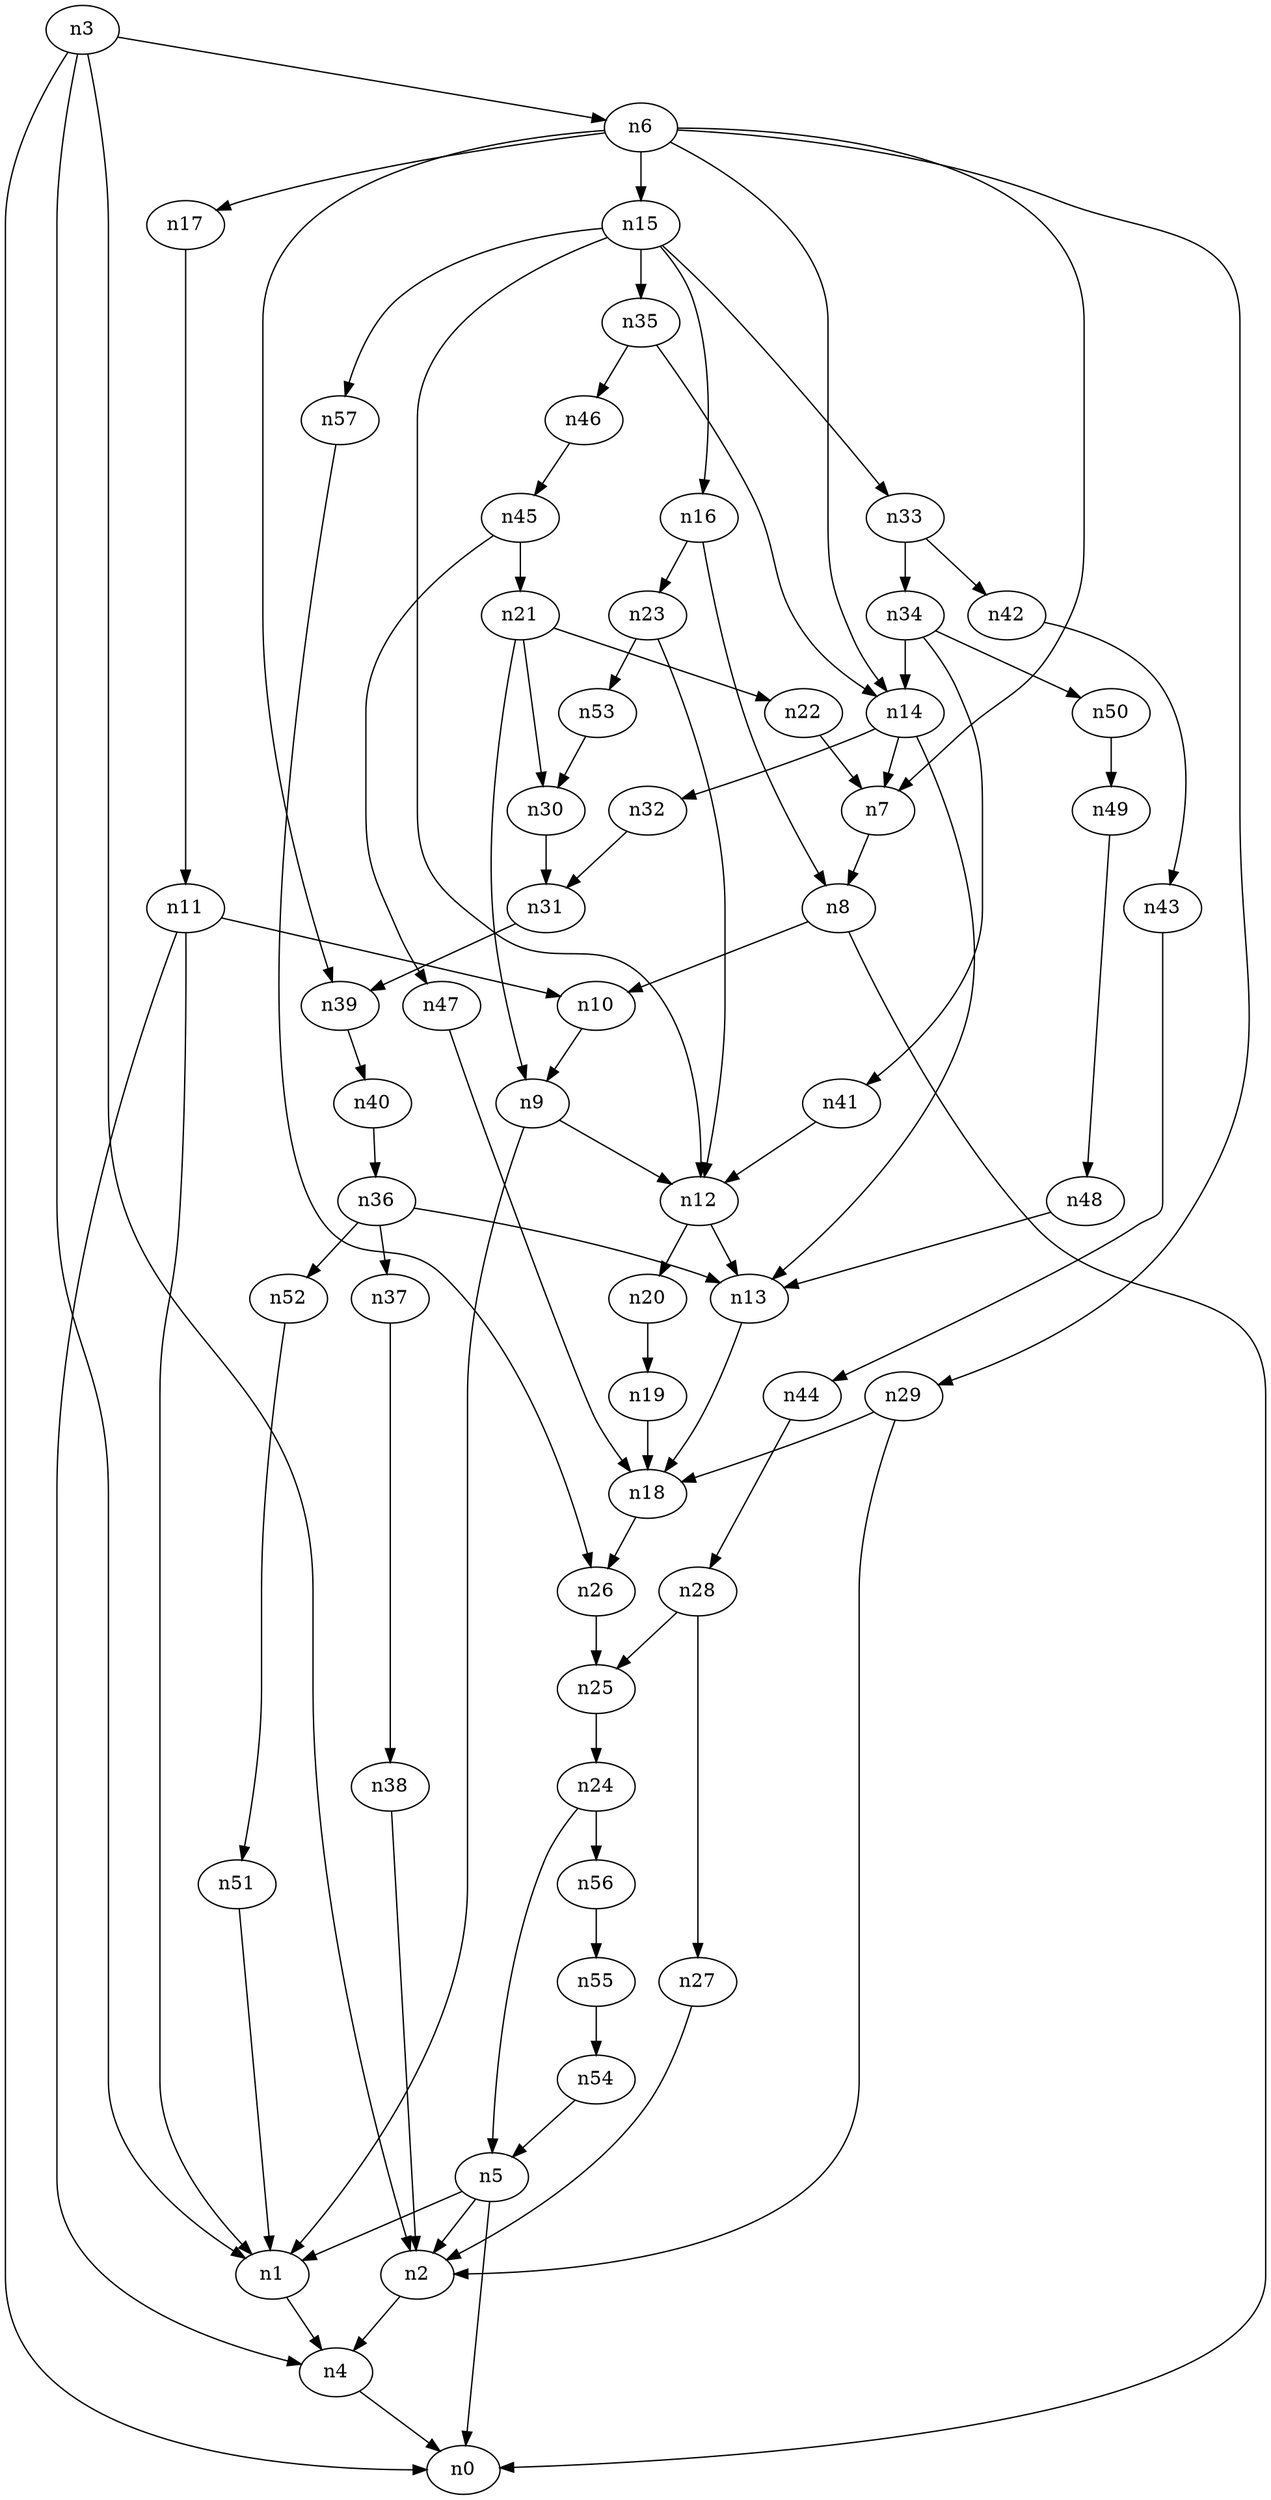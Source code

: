 digraph G {
	n1 -> n4	 [_graphml_id=e4];
	n2 -> n4	 [_graphml_id=e7];
	n3 -> n0	 [_graphml_id=e0];
	n3 -> n1	 [_graphml_id=e3];
	n3 -> n2	 [_graphml_id=e6];
	n3 -> n6	 [_graphml_id=e9];
	n4 -> n0	 [_graphml_id=e1];
	n5 -> n0	 [_graphml_id=e2];
	n5 -> n1	 [_graphml_id=e5];
	n5 -> n2	 [_graphml_id=e8];
	n6 -> n7	 [_graphml_id=e10];
	n6 -> n14	 [_graphml_id=e22];
	n6 -> n15	 [_graphml_id=e23];
	n6 -> n17	 [_graphml_id=e26];
	n6 -> n29	 [_graphml_id=e65];
	n6 -> n39	 [_graphml_id=e75];
	n7 -> n8	 [_graphml_id=e11];
	n8 -> n0	 [_graphml_id=e12];
	n8 -> n10	 [_graphml_id=e15];
	n9 -> n1	 [_graphml_id=e13];
	n9 -> n12	 [_graphml_id=e19];
	n10 -> n9	 [_graphml_id=e14];
	n11 -> n1	 [_graphml_id=e17];
	n11 -> n4	 [_graphml_id=e16];
	n11 -> n10	 [_graphml_id=e18];
	n12 -> n13	 [_graphml_id=e20];
	n12 -> n20	 [_graphml_id=e31];
	n13 -> n18	 [_graphml_id=e28];
	n14 -> n7	 [_graphml_id=e37];
	n14 -> n13	 [_graphml_id=e21];
	n14 -> n32	 [_graphml_id=e50];
	n15 -> n12	 [_graphml_id=e85];
	n15 -> n16	 [_graphml_id=e24];
	n15 -> n33	 [_graphml_id=e51];
	n15 -> n35	 [_graphml_id=e55];
	n15 -> n57	 [_graphml_id=e90];
	n16 -> n8	 [_graphml_id=e25];
	n16 -> n23	 [_graphml_id=e36];
	n17 -> n11	 [_graphml_id=e27];
	n18 -> n26	 [_graphml_id=e41];
	n19 -> n18	 [_graphml_id=e29];
	n20 -> n19	 [_graphml_id=e30];
	n21 -> n9	 [_graphml_id=e32];
	n21 -> n22	 [_graphml_id=e33];
	n21 -> n30	 [_graphml_id=e47];
	n22 -> n7	 [_graphml_id=e34];
	n23 -> n12	 [_graphml_id=e35];
	n23 -> n53	 [_graphml_id=e83];
	n24 -> n5	 [_graphml_id=e38];
	n24 -> n56	 [_graphml_id=e89];
	n25 -> n24	 [_graphml_id=e39];
	n26 -> n25	 [_graphml_id=e40];
	n27 -> n2	 [_graphml_id=e42];
	n28 -> n25	 [_graphml_id=e44];
	n28 -> n27	 [_graphml_id=e43];
	n29 -> n2	 [_graphml_id=e46];
	n29 -> n18	 [_graphml_id=e45];
	n30 -> n31	 [_graphml_id=e48];
	n31 -> n39	 [_graphml_id=e60];
	n32 -> n31	 [_graphml_id=e49];
	n33 -> n34	 [_graphml_id=e52];
	n33 -> n42	 [_graphml_id=e66];
	n34 -> n14	 [_graphml_id=e53];
	n34 -> n41	 [_graphml_id=e63];
	n34 -> n50	 [_graphml_id=e79];
	n35 -> n14	 [_graphml_id=e54];
	n35 -> n46	 [_graphml_id=e72];
	n36 -> n13	 [_graphml_id=e56];
	n36 -> n37	 [_graphml_id=e57];
	n36 -> n52	 [_graphml_id=e82];
	n37 -> n38	 [_graphml_id=e58];
	n38 -> n2	 [_graphml_id=e59];
	n39 -> n40	 [_graphml_id=e61];
	n40 -> n36	 [_graphml_id=e62];
	n41 -> n12	 [_graphml_id=e64];
	n42 -> n43	 [_graphml_id=e67];
	n43 -> n44	 [_graphml_id=e68];
	n44 -> n28	 [_graphml_id=e69];
	n45 -> n21	 [_graphml_id=e70];
	n45 -> n47	 [_graphml_id=e74];
	n46 -> n45	 [_graphml_id=e71];
	n47 -> n18	 [_graphml_id=e73];
	n48 -> n13	 [_graphml_id=e76];
	n49 -> n48	 [_graphml_id=e77];
	n50 -> n49	 [_graphml_id=e78];
	n51 -> n1	 [_graphml_id=e80];
	n52 -> n51	 [_graphml_id=e81];
	n53 -> n30	 [_graphml_id=e84];
	n54 -> n5	 [_graphml_id=e86];
	n55 -> n54	 [_graphml_id=e87];
	n56 -> n55	 [_graphml_id=e88];
	n57 -> n26	 [_graphml_id=e91];
}
